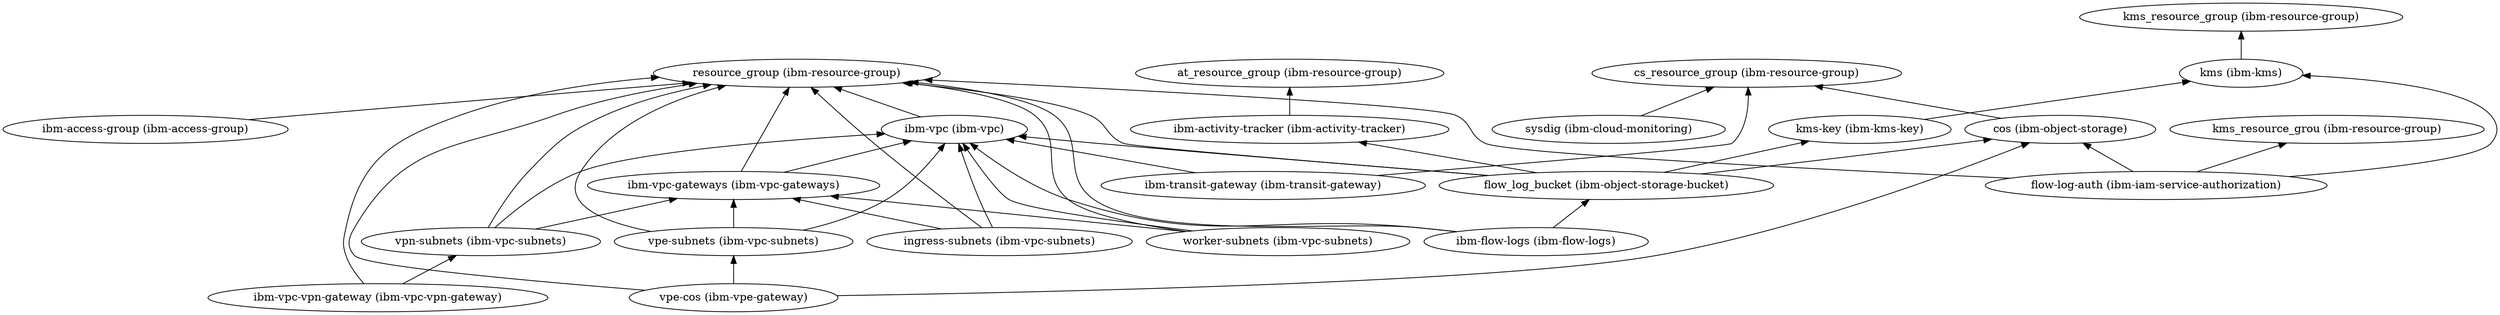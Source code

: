 digraph {
    rankdir="BT"
    "kms_resource_grou (ibm-resource-group)"
"at_resource_group (ibm-resource-group)"
"resource_group (ibm-resource-group)"
"cs_resource_group (ibm-resource-group)"
"ibm-access-group (ibm-access-group)" -> "resource_group (ibm-resource-group)"
"ibm-access-group (ibm-access-group)"
"ibm-activity-tracker (ibm-activity-tracker)" -> "at_resource_group (ibm-resource-group)"
"ibm-activity-tracker (ibm-activity-tracker)"
"sysdig (ibm-cloud-monitoring)" -> "cs_resource_group (ibm-resource-group)"
"sysdig (ibm-cloud-monitoring)"
"ibm-flow-logs (ibm-flow-logs)" -> "resource_group (ibm-resource-group)"
"ibm-flow-logs (ibm-flow-logs)" -> "flow_log_bucket (ibm-object-storage-bucket)"
"ibm-flow-logs (ibm-flow-logs)" -> "ibm-vpc (ibm-vpc)"
"ibm-flow-logs (ibm-flow-logs)"
"flow_log_bucket (ibm-object-storage-bucket)" -> "resource_group (ibm-resource-group)"
"flow_log_bucket (ibm-object-storage-bucket)" -> "cos (ibm-object-storage)"
"flow_log_bucket (ibm-object-storage-bucket)" -> "kms-key (ibm-kms-key)"
"flow_log_bucket (ibm-object-storage-bucket)" -> "ibm-activity-tracker (ibm-activity-tracker)"
"flow_log_bucket (ibm-object-storage-bucket)" -> "ibm-vpc (ibm-vpc)"
"flow_log_bucket (ibm-object-storage-bucket)"
"cos (ibm-object-storage)" -> "cs_resource_group (ibm-resource-group)"
"cos (ibm-object-storage)"
"kms-key (ibm-kms-key)" -> "kms (ibm-kms)"
"kms-key (ibm-kms-key)"
"kms (ibm-kms)" -> "kms_resource_group (ibm-resource-group)"
"kms (ibm-kms)"
"kms_resource_group (ibm-resource-group)"
"ibm-vpc (ibm-vpc)" -> "resource_group (ibm-resource-group)"
"ibm-vpc (ibm-vpc)"
"flow-log-auth (ibm-iam-service-authorization)" -> "kms (ibm-kms)"
"flow-log-auth (ibm-iam-service-authorization)" -> "kms_resource_grou (ibm-resource-group)"
"flow-log-auth (ibm-iam-service-authorization)" -> "cos (ibm-object-storage)"
"flow-log-auth (ibm-iam-service-authorization)" -> "resource_group (ibm-resource-group)"
"flow-log-auth (ibm-iam-service-authorization)"
"ibm-vpc-gateways (ibm-vpc-gateways)" -> "resource_group (ibm-resource-group)"
"ibm-vpc-gateways (ibm-vpc-gateways)" -> "ibm-vpc (ibm-vpc)"
"ibm-vpc-gateways (ibm-vpc-gateways)"
"worker-subnets (ibm-vpc-subnets)" -> "resource_group (ibm-resource-group)"
"worker-subnets (ibm-vpc-subnets)" -> "ibm-vpc (ibm-vpc)"
"worker-subnets (ibm-vpc-subnets)" -> "ibm-vpc-gateways (ibm-vpc-gateways)"
"worker-subnets (ibm-vpc-subnets)"
"vpe-subnets (ibm-vpc-subnets)" -> "resource_group (ibm-resource-group)"
"vpe-subnets (ibm-vpc-subnets)" -> "ibm-vpc (ibm-vpc)"
"vpe-subnets (ibm-vpc-subnets)" -> "ibm-vpc-gateways (ibm-vpc-gateways)"
"vpe-subnets (ibm-vpc-subnets)"
"ingress-subnets (ibm-vpc-subnets)" -> "resource_group (ibm-resource-group)"
"ingress-subnets (ibm-vpc-subnets)" -> "ibm-vpc (ibm-vpc)"
"ingress-subnets (ibm-vpc-subnets)" -> "ibm-vpc-gateways (ibm-vpc-gateways)"
"ingress-subnets (ibm-vpc-subnets)"
"ibm-vpc-vpn-gateway (ibm-vpc-vpn-gateway)" -> "resource_group (ibm-resource-group)"
"ibm-vpc-vpn-gateway (ibm-vpc-vpn-gateway)" -> "vpn-subnets (ibm-vpc-subnets)"
"ibm-vpc-vpn-gateway (ibm-vpc-vpn-gateway)"
"vpn-subnets (ibm-vpc-subnets)" -> "resource_group (ibm-resource-group)"
"vpn-subnets (ibm-vpc-subnets)" -> "ibm-vpc (ibm-vpc)"
"vpn-subnets (ibm-vpc-subnets)" -> "ibm-vpc-gateways (ibm-vpc-gateways)"
"vpn-subnets (ibm-vpc-subnets)"
"vpe-cos (ibm-vpe-gateway)" -> "resource_group (ibm-resource-group)"
"vpe-cos (ibm-vpe-gateway)" -> "vpe-subnets (ibm-vpc-subnets)"
"vpe-cos (ibm-vpe-gateway)" -> "cos (ibm-object-storage)"
"vpe-cos (ibm-vpe-gateway)"
"ibm-transit-gateway (ibm-transit-gateway)" -> "cs_resource_group (ibm-resource-group)"
"ibm-transit-gateway (ibm-transit-gateway)" -> "ibm-vpc (ibm-vpc)"
"ibm-transit-gateway (ibm-transit-gateway)"
  }